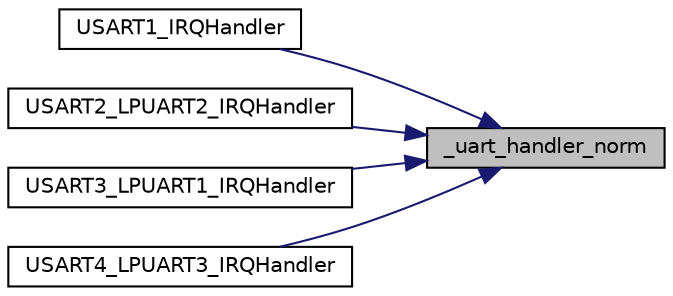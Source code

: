 digraph "_uart_handler_norm"
{
 // INTERACTIVE_SVG=YES
 // LATEX_PDF_SIZE
  bgcolor="transparent";
  edge [fontname="Helvetica",fontsize="10",labelfontname="Helvetica",labelfontsize="10"];
  node [fontname="Helvetica",fontsize="10",shape=record];
  rankdir="RL";
  Node1 [label="_uart_handler_norm",height=0.2,width=0.4,color="black", fillcolor="grey75", style="filled", fontcolor="black",tooltip=" "];
  Node1 -> Node2 [dir="back",color="midnightblue",fontsize="10",style="solid",fontname="Helvetica"];
  Node2 [label="USART1_IRQHandler",height=0.2,width=0.4,color="black",URL="$u0xx_2uart__handlers_8c.html#a7139cd4baabbbcbab0c1fe6d7d4ae1cc",tooltip=" "];
  Node1 -> Node3 [dir="back",color="midnightblue",fontsize="10",style="solid",fontname="Helvetica"];
  Node3 [label="USART2_LPUART2_IRQHandler",height=0.2,width=0.4,color="black",URL="$u0xx_2uart__handlers_8c.html#ad81f8f5f4eeb37afbe93e95d0727bb73",tooltip=" "];
  Node1 -> Node4 [dir="back",color="midnightblue",fontsize="10",style="solid",fontname="Helvetica"];
  Node4 [label="USART3_LPUART1_IRQHandler",height=0.2,width=0.4,color="black",URL="$u0xx_2uart__handlers_8c.html#a492d1f59d4204ccb4244427b72c6a540",tooltip=" "];
  Node1 -> Node5 [dir="back",color="midnightblue",fontsize="10",style="solid",fontname="Helvetica"];
  Node5 [label="USART4_LPUART3_IRQHandler",height=0.2,width=0.4,color="black",URL="$u0xx_2uart__handlers_8c.html#a3ceed8d959febe9f78eef3c20b3285b8",tooltip=" "];
}
